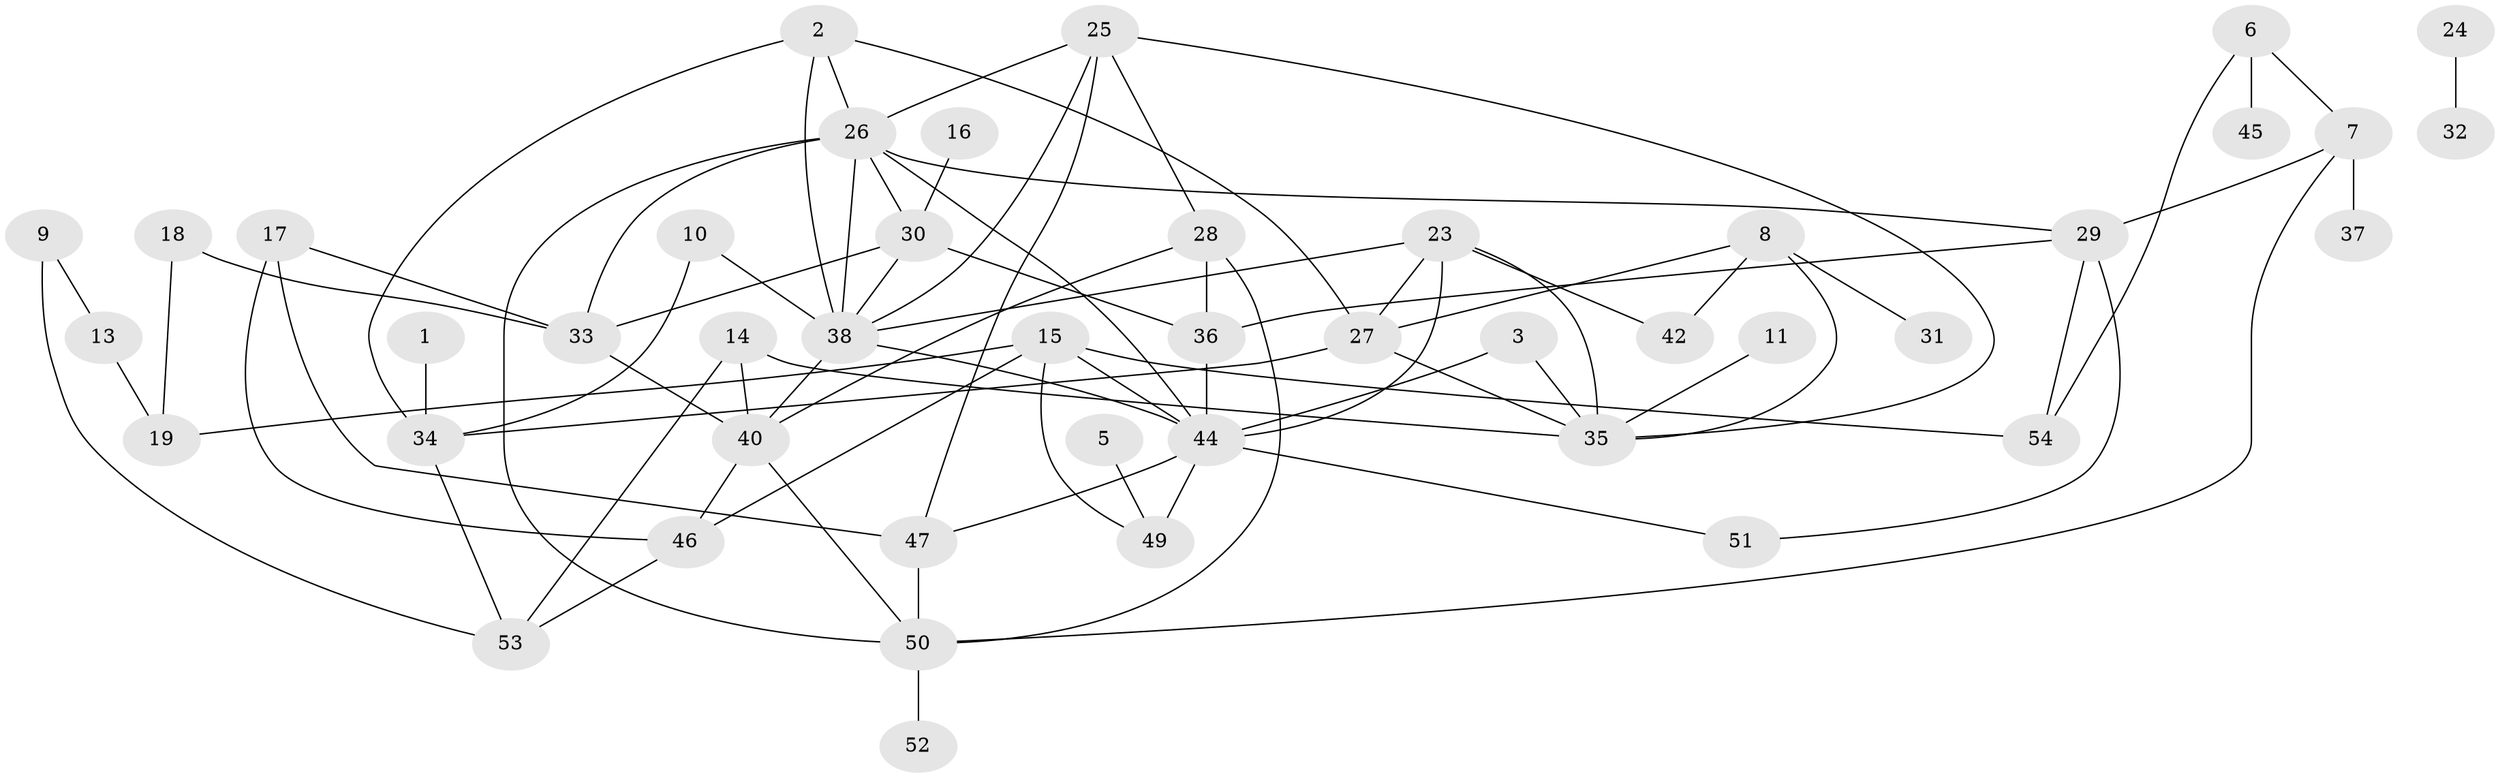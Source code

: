 // original degree distribution, {4: 0.1588785046728972, 2: 0.308411214953271, 1: 0.14018691588785046, 6: 0.037383177570093455, 3: 0.21495327102803738, 0: 0.07476635514018691, 5: 0.056074766355140186, 8: 0.009345794392523364}
// Generated by graph-tools (version 1.1) at 2025/35/03/04/25 23:35:46]
// undirected, 45 vertices, 79 edges
graph export_dot {
  node [color=gray90,style=filled];
  1;
  2;
  3;
  5;
  6;
  7;
  8;
  9;
  10;
  11;
  13;
  14;
  15;
  16;
  17;
  18;
  19;
  23;
  24;
  25;
  26;
  27;
  28;
  29;
  30;
  31;
  32;
  33;
  34;
  35;
  36;
  37;
  38;
  40;
  42;
  44;
  45;
  46;
  47;
  49;
  50;
  51;
  52;
  53;
  54;
  1 -- 34 [weight=1.0];
  2 -- 26 [weight=1.0];
  2 -- 27 [weight=1.0];
  2 -- 34 [weight=1.0];
  2 -- 38 [weight=1.0];
  3 -- 35 [weight=1.0];
  3 -- 44 [weight=1.0];
  5 -- 49 [weight=1.0];
  6 -- 7 [weight=1.0];
  6 -- 45 [weight=2.0];
  6 -- 54 [weight=1.0];
  7 -- 29 [weight=1.0];
  7 -- 37 [weight=1.0];
  7 -- 50 [weight=2.0];
  8 -- 27 [weight=1.0];
  8 -- 31 [weight=1.0];
  8 -- 35 [weight=1.0];
  8 -- 42 [weight=1.0];
  9 -- 13 [weight=1.0];
  9 -- 53 [weight=1.0];
  10 -- 34 [weight=1.0];
  10 -- 38 [weight=1.0];
  11 -- 35 [weight=1.0];
  13 -- 19 [weight=1.0];
  14 -- 35 [weight=1.0];
  14 -- 40 [weight=1.0];
  14 -- 53 [weight=1.0];
  15 -- 19 [weight=1.0];
  15 -- 44 [weight=1.0];
  15 -- 46 [weight=1.0];
  15 -- 49 [weight=2.0];
  15 -- 54 [weight=1.0];
  16 -- 30 [weight=1.0];
  17 -- 33 [weight=1.0];
  17 -- 46 [weight=1.0];
  17 -- 47 [weight=1.0];
  18 -- 19 [weight=1.0];
  18 -- 33 [weight=1.0];
  23 -- 27 [weight=1.0];
  23 -- 35 [weight=1.0];
  23 -- 38 [weight=1.0];
  23 -- 42 [weight=1.0];
  23 -- 44 [weight=1.0];
  24 -- 32 [weight=1.0];
  25 -- 26 [weight=1.0];
  25 -- 28 [weight=1.0];
  25 -- 35 [weight=1.0];
  25 -- 38 [weight=1.0];
  25 -- 47 [weight=1.0];
  26 -- 29 [weight=1.0];
  26 -- 30 [weight=1.0];
  26 -- 33 [weight=1.0];
  26 -- 38 [weight=1.0];
  26 -- 44 [weight=1.0];
  26 -- 50 [weight=2.0];
  27 -- 34 [weight=1.0];
  27 -- 35 [weight=1.0];
  28 -- 36 [weight=2.0];
  28 -- 40 [weight=1.0];
  28 -- 50 [weight=1.0];
  29 -- 36 [weight=2.0];
  29 -- 51 [weight=1.0];
  29 -- 54 [weight=1.0];
  30 -- 33 [weight=1.0];
  30 -- 36 [weight=1.0];
  30 -- 38 [weight=1.0];
  33 -- 40 [weight=1.0];
  34 -- 53 [weight=1.0];
  36 -- 44 [weight=1.0];
  38 -- 40 [weight=1.0];
  38 -- 44 [weight=1.0];
  40 -- 46 [weight=1.0];
  40 -- 50 [weight=1.0];
  44 -- 47 [weight=1.0];
  44 -- 49 [weight=3.0];
  44 -- 51 [weight=1.0];
  46 -- 53 [weight=1.0];
  47 -- 50 [weight=1.0];
  50 -- 52 [weight=1.0];
}
